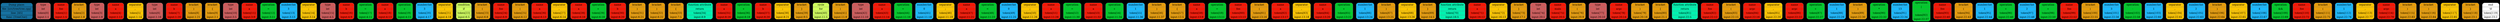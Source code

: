 digraph G{
rankdir=TB
graph [bgcolor="#000000"];
size = "100 5"
place[shape=Mrecord, style=filled, fillcolor="#1771a0", pos="0,1!",label = " { Dump place: | file: [src/tree/tree.cpp] | line: [45] | func: [TreeCtor] } "color = "#000000"];
token0[shape=Mrecord, style=filled, fillcolor="#CD5C5C",label = " { type | int |  token[0] |  input:1:1 } ", color = "#777777"];
token1[shape=Mrecord, style=filled, fillcolor="#f31807",label = " { name | foo |  token[1] |  input:1:5 } ", color = "#777777"];
token2[shape=Mrecord, style=filled, fillcolor="#e69c0c",label = " { bracket | \( |  token[2] |  input:1:8 } ", color = "#777777"];
token3[shape=Mrecord, style=filled, fillcolor="#CD5C5C",label = " { type | int |  token[3] |  input:1:9 } ", color = "#777777"];
token4[shape=Mrecord, style=filled, fillcolor="#f31807",label = " { name | a |  token[4] |  input:1:13 } ", color = "#777777"];
token5[shape=Mrecord, style=filled, fillcolor="#fdc500",label = " { separator | \, |  token[5] |  input:1:14 } ", color = "#777777"];
token6[shape=Mrecord, style=filled, fillcolor="#CD5C5C",label = " { type | int |  token[6] |  input:1:16 } ", color = "#777777"];
token7[shape=Mrecord, style=filled, fillcolor="#f31807",label = " { name | b |  token[7] |  input:1:20 } ", color = "#777777"];
token8[shape=Mrecord, style=filled, fillcolor="#e69c0c",label = " { bracket | \) |  token[8] |  input:1:21 } ", color = "#777777"];
token9[shape=Mrecord, style=filled, fillcolor="#e69c0c",label = " { bracket | \{ |  token[9] |  input:2:1 } ", color = "#777777"];
token10[shape=Mrecord, style=filled, fillcolor="#CD5C5C",label = " { type | int |  token[10] |  input:3:5 } ", color = "#777777"];
token11[shape=Mrecord, style=filled, fillcolor="#f31807",label = " { name | a |  token[11] |  input:3:9 } ", color = "#777777"];
token12[shape=Mrecord, style=filled, fillcolor="#00ca2c",label = " { operation | \= |  token[12] |  input:3:11 } ", color = "#777777"];
token13[shape=Mrecord, style=filled, fillcolor="#1cb9ff",label = " { number/int | 3 |  token[13] |  input:3:13 } ", color = "#777777"];
token14[shape=Mrecord, style=filled, fillcolor="#fdc500",label = " { separator | \; |  token[14] |  input:3:14 } ", color = "#777777"];
token15[shape=Mrecord, style=filled, fillcolor="#CD5C5C",label = " { type | int |  token[15] |  input:4:5 } ", color = "#777777"];
token16[shape=Mrecord, style=filled, fillcolor="#f31807",label = " { name | b |  token[16] |  input:4:9 } ", color = "#777777"];
token17[shape=Mrecord, style=filled, fillcolor="#00ca2c",label = " { operation | \= |  token[17] |  input:4:11 } ", color = "#777777"];
token18[shape=Mrecord, style=filled, fillcolor="#f31807",label = " { name | a |  token[18] |  input:4:13 } ", color = "#777777"];
token19[shape=Mrecord, style=filled, fillcolor="#00ca2c",label = " { operation | \+ |  token[19] |  input:4:15 } ", color = "#777777"];
token20[shape=Mrecord, style=filled, fillcolor="#1cb9ff",label = " { number/int | 3 |  token[20] |  input:4:17 } ", color = "#777777"];
token21[shape=Mrecord, style=filled, fillcolor="#fdc500",label = " { separator | \; |  token[21] |  input:4:18 } ", color = "#777777"];
token22[shape=Mrecord, style=filled, fillcolor="#CDFC5C",label = " { condition | if |  token[22] |  input:6:5 } ", color = "#777777"];
token23[shape=Mrecord, style=filled, fillcolor="#e69c0c",label = " { bracket | \( |  token[23] |  input:6:8 } ", color = "#777777"];
token24[shape=Mrecord, style=filled, fillcolor="#f31807",label = " { name | foo |  token[24] |  input:6:9 } ", color = "#777777"];
token25[shape=Mrecord, style=filled, fillcolor="#e69c0c",label = " { bracket | \( |  token[25] |  input:6:12 } ", color = "#777777"];
token26[shape=Mrecord, style=filled, fillcolor="#f31807",label = " { name | a |  token[26] |  input:6:13 } ", color = "#777777"];
token27[shape=Mrecord, style=filled, fillcolor="#fdc500",label = " { separator | \, |  token[27] |  input:6:14 } ", color = "#777777"];
token28[shape=Mrecord, style=filled, fillcolor="#f31807",label = " { name | a |  token[28] |  input:6:16 } ", color = "#777777"];
token29[shape=Mrecord, style=filled, fillcolor="#00ca2c",label = " { operation | \+ |  token[29] |  input:6:18 } ", color = "#777777"];
token30[shape=Mrecord, style=filled, fillcolor="#f31807",label = " { name | b |  token[30] |  input:6:20 } ", color = "#777777"];
token31[shape=Mrecord, style=filled, fillcolor="#e69c0c",label = " { bracket | \) |  token[31] |  input:6:21 } ", color = "#777777"];
token32[shape=Mrecord, style=filled, fillcolor="#e69c0c",label = " { bracket | \) |  token[32] |  input:6:22 } ", color = "#777777"];
token33[shape=Mrecord, style=filled, fillcolor="#e69c0c",label = " { bracket | \{ |  token[33] |  input:7:5 } ", color = "#777777"];
token34[shape=Mrecord, style=filled, fillcolor="#01f0af",label = " { function attribute | return |  token[34] |  input:8:9 } ", color = "#777777"];
token35[shape=Mrecord, style=filled, fillcolor="#f31807",label = " { name | a |  token[35] |  input:8:16 } ", color = "#777777"];
token36[shape=Mrecord, style=filled, fillcolor="#00ca2c",label = " { operation | \+ |  token[36] |  input:8:18 } ", color = "#777777"];
token37[shape=Mrecord, style=filled, fillcolor="#f31807",label = " { name | b |  token[37] |  input:8:20 } ", color = "#777777"];
token38[shape=Mrecord, style=filled, fillcolor="#fdc500",label = " { separator | \; |  token[38] |  input:8:21 } ", color = "#777777"];
token39[shape=Mrecord, style=filled, fillcolor="#e69c0c",label = " { bracket | \} |  token[39] |  input:9:5 } ", color = "#777777"];
token40[shape=Mrecord, style=filled, fillcolor="#CFFC5C",label = " { cycle | for |  token[40] |  input:11:5 } ", color = "#777777"];
token41[shape=Mrecord, style=filled, fillcolor="#e69c0c",label = " { bracket | \( |  token[41] |  input:11:9 } ", color = "#777777"];
token42[shape=Mrecord, style=filled, fillcolor="#CD5C5C",label = " { type | int |  token[42] |  input:11:10 } ", color = "#777777"];
token43[shape=Mrecord, style=filled, fillcolor="#f31807",label = " { name | a |  token[43] |  input:11:14 } ", color = "#777777"];
token44[shape=Mrecord, style=filled, fillcolor="#00ca2c",label = " { operation | \= |  token[44] |  input:11:16 } ", color = "#777777"];
token45[shape=Mrecord, style=filled, fillcolor="#1cb9ff",label = " { number/int | 0 |  token[45] |  input:11:18 } ", color = "#777777"];
token46[shape=Mrecord, style=filled, fillcolor="#fdc500",label = " { separator | \; |  token[46] |  input:11:19 } ", color = "#777777"];
token47[shape=Mrecord, style=filled, fillcolor="#f31807",label = " { name | a |  token[47] |  input:11:21 } ", color = "#777777"];
token48[shape=Mrecord, style=filled, fillcolor="#00ca2c",label = " { operation | \< |  token[48] |  input:11:23 } ", color = "#777777"];
token49[shape=Mrecord, style=filled, fillcolor="#1cb9ff",label = " { number/int | 0 |  token[49] |  input:11:25 } ", color = "#777777"];
token50[shape=Mrecord, style=filled, fillcolor="#fdc500",label = " { separator | \; |  token[50] |  input:11:26 } ", color = "#777777"];
token51[shape=Mrecord, style=filled, fillcolor="#f31807",label = " { name | a |  token[51] |  input:11:28 } ", color = "#777777"];
token52[shape=Mrecord, style=filled, fillcolor="#00ca2c",label = " { operation | \= |  token[52] |  input:11:30 } ", color = "#777777"];
token53[shape=Mrecord, style=filled, fillcolor="#f31807",label = " { name | a |  token[53] |  input:11:32 } ", color = "#777777"];
token54[shape=Mrecord, style=filled, fillcolor="#00ca2c",label = " { operation | \+ |  token[54] |  input:11:34 } ", color = "#777777"];
token55[shape=Mrecord, style=filled, fillcolor="#1cb9ff",label = " { number/int | 1 |  token[55] |  input:11:36 } ", color = "#777777"];
token56[shape=Mrecord, style=filled, fillcolor="#e69c0c",label = " { bracket | \) |  token[56] |  input:11:37 } ", color = "#777777"];
token57[shape=Mrecord, style=filled, fillcolor="#e69c0c",label = " { bracket | \{ |  token[57] |  input:12:5 } ", color = "#777777"];
token58[shape=Mrecord, style=filled, fillcolor="#f31807",label = " { name | a |  token[58] |  input:13:9 } ", color = "#777777"];
token59[shape=Mrecord, style=filled, fillcolor="#00ca2c",label = " { operation | \= |  token[59] |  input:13:11 } ", color = "#777777"];
token60[shape=Mrecord, style=filled, fillcolor="#f31807",label = " { name | foo |  token[60] |  input:13:13 } ", color = "#777777"];
token61[shape=Mrecord, style=filled, fillcolor="#e69c0c",label = " { bracket | \( |  token[61] |  input:13:16 } ", color = "#777777"];
token62[shape=Mrecord, style=filled, fillcolor="#f31807",label = " { name | a |  token[62] |  input:13:17 } ", color = "#777777"];
token63[shape=Mrecord, style=filled, fillcolor="#fdc500",label = " { separator | \, |  token[63] |  input:13:18 } ", color = "#777777"];
token64[shape=Mrecord, style=filled, fillcolor="#f31807",label = " { name | a |  token[64] |  input:13:20 } ", color = "#777777"];
token65[shape=Mrecord, style=filled, fillcolor="#00ca2c",label = " { operation | \+ |  token[65] |  input:13:22 } ", color = "#777777"];
token66[shape=Mrecord, style=filled, fillcolor="#1cb9ff",label = " { number/int | 1 |  token[66] |  input:13:24 } ", color = "#777777"];
token67[shape=Mrecord, style=filled, fillcolor="#e69c0c",label = " { bracket | \) |  token[67] |  input:13:25 } ", color = "#777777"];
token68[shape=Mrecord, style=filled, fillcolor="#fdc500",label = " { separator | \; |  token[68] |  input:13:26 } ", color = "#777777"];
token69[shape=Mrecord, style=filled, fillcolor="#e69c0c",label = " { bracket | \} |  token[69] |  input:14:5 } ", color = "#777777"];
token70[shape=Mrecord, style=filled, fillcolor="#01f0af",label = " { function attribute | return |  token[70] |  input:16:5 } ", color = "#777777"];
token71[shape=Mrecord, style=filled, fillcolor="#f31807",label = " { name | a |  token[71] |  input:16:12 } ", color = "#777777"];
token72[shape=Mrecord, style=filled, fillcolor="#fdc500",label = " { separator | \; |  token[72] |  input:16:13 } ", color = "#777777"];
token73[shape=Mrecord, style=filled, fillcolor="#e69c0c",label = " { bracket | \} |  token[73] |  input:17:1 } ", color = "#777777"];
token74[shape=Mrecord, style=filled, fillcolor="#CD5C5C",label = " { type | int |  token[74] |  input:20:1 } ", color = "#777777"];
token75[shape=Mrecord, style=filled, fillcolor="#f31807",label = " { name | main |  token[75] |  input:20:5 } ", color = "#777777"];
token76[shape=Mrecord, style=filled, fillcolor="#e69c0c",label = " { bracket | \( |  token[76] |  input:20:9 } ", color = "#777777"];
token77[shape=Mrecord, style=filled, fillcolor="#CD5C5C",label = " { type | int |  token[77] |  input:20:10 } ", color = "#777777"];
token78[shape=Mrecord, style=filled, fillcolor="#f31807",label = " { name | argc |  token[78] |  input:20:14 } ", color = "#777777"];
token79[shape=Mrecord, style=filled, fillcolor="#e69c0c",label = " { bracket | \) |  token[79] |  input:20:18 } ", color = "#777777"];
token80[shape=Mrecord, style=filled, fillcolor="#e69c0c",label = " { bracket | \{ |  token[80] |  input:21:1 } ", color = "#777777"];
token81[shape=Mrecord, style=filled, fillcolor="#01f0af",label = " { function attribute | return |  token[81] |  input:22:5 } ", color = "#777777"];
token82[shape=Mrecord, style=filled, fillcolor="#f31807",label = " { name | foo |  token[82] |  input:22:12 } ", color = "#777777"];
token83[shape=Mrecord, style=filled, fillcolor="#e69c0c",label = " { bracket | \( |  token[83] |  input:22:15 } ", color = "#777777"];
token84[shape=Mrecord, style=filled, fillcolor="#f31807",label = " { name | argc |  token[84] |  input:22:16 } ", color = "#777777"];
token85[shape=Mrecord, style=filled, fillcolor="#fdc500",label = " { separator | \, |  token[85] |  input:22:20 } ", color = "#777777"];
token86[shape=Mrecord, style=filled, fillcolor="#f31807",label = " { name | argc |  token[86] |  input:22:22 } ", color = "#777777"];
token87[shape=Mrecord, style=filled, fillcolor="#00ca2c",label = " { operation | \+ |  token[87] |  input:22:27 } ", color = "#777777"];
token88[shape=Mrecord, style=filled, fillcolor="#1cb9ff",label = " { number/int | 1 |  token[88] |  input:22:29 } ", color = "#777777"];
token89[shape=Mrecord, style=filled, fillcolor="#e69c0c",label = " { bracket | \) |  token[89] |  input:22:30 } ", color = "#777777"];
token90[shape=Mrecord, style=filled, fillcolor="#00ca2c",label = " { operation | \* |  token[90] |  input:22:32 } ", color = "#777777"];
token91[shape=Mrecord, style=filled, fillcolor="#1cb9ff",label = " { number/int | 13 |  token[91] |  input:22:34 } ", color = "#777777"];
token92[shape=Mrecord, style=filled, fillcolor="#00ca2c",label = " { operation | \|| |  token[92] |  input:22:37 } ", color = "#777777"];
token93[shape=Mrecord, style=filled, fillcolor="#f31807",label = " { name | foo |  token[93] |  input:22:40 } ", color = "#777777"];
token94[shape=Mrecord, style=filled, fillcolor="#e69c0c",label = " { bracket | \( |  token[94] |  input:22:43 } ", color = "#777777"];
token95[shape=Mrecord, style=filled, fillcolor="#1cb9ff",label = " { number/int | 1 |  token[95] |  input:22:44 } ", color = "#777777"];
token96[shape=Mrecord, style=filled, fillcolor="#00ca2c",label = " { operation | \+ |  token[96] |  input:22:46 } ", color = "#777777"];
token97[shape=Mrecord, style=filled, fillcolor="#1cb9ff",label = " { number/int | 2 |  token[97] |  input:22:48 } ", color = "#777777"];
token98[shape=Mrecord, style=filled, fillcolor="#00ca2c",label = " { operation | \+ |  token[98] |  input:22:50 } ", color = "#777777"];
token99[shape=Mrecord, style=filled, fillcolor="#f31807",label = " { name | foo |  token[99] |  input:22:52 } ", color = "#777777"];
token100[shape=Mrecord, style=filled, fillcolor="#e69c0c",label = " { bracket | \( |  token[100] |  input:22:55 } ", color = "#777777"];
token101[shape=Mrecord, style=filled, fillcolor="#1cb9ff",label = " { number/int | 3 |  token[101] |  input:22:56 } ", color = "#777777"];
token102[shape=Mrecord, style=filled, fillcolor="#00ca2c",label = " { operation | \- |  token[102] |  input:22:58 } ", color = "#777777"];
token103[shape=Mrecord, style=filled, fillcolor="#1cb9ff",label = " { number/int | 1 |  token[103] |  input:22:60 } ", color = "#777777"];
token104[shape=Mrecord, style=filled, fillcolor="#fdc500",label = " { separator | \, |  token[104] |  input:22:61 } ", color = "#777777"];
token105[shape=Mrecord, style=filled, fillcolor="#1cb9ff",label = " { number/int | 2 |  token[105] |  input:22:63 } ", color = "#777777"];
token106[shape=Mrecord, style=filled, fillcolor="#e69c0c",label = " { bracket | \) |  token[106] |  input:22:64 } ", color = "#777777"];
token107[shape=Mrecord, style=filled, fillcolor="#fdc500",label = " { separator | \, |  token[107] |  input:22:65 } ", color = "#777777"];
token108[shape=Mrecord, style=filled, fillcolor="#1cb9ff",label = " { number/int | 4 |  token[108] |  input:22:67 } ", color = "#777777"];
token109[shape=Mrecord, style=filled, fillcolor="#00ca2c",label = " { operation | \&& |  token[109] |  input:22:69 } ", color = "#777777"];
token110[shape=Mrecord, style=filled, fillcolor="#f31807",label = " { name | foo |  token[110] |  input:22:72 } ", color = "#777777"];
token111[shape=Mrecord, style=filled, fillcolor="#e69c0c",label = " { bracket | \( |  token[111] |  input:22:75 } ", color = "#777777"];
token112[shape=Mrecord, style=filled, fillcolor="#1cb9ff",label = " { number/int | 1 |  token[112] |  input:22:76 } ", color = "#777777"];
token113[shape=Mrecord, style=filled, fillcolor="#fdc500",label = " { separator | \, |  token[113] |  input:22:77 } ", color = "#777777"];
token114[shape=Mrecord, style=filled, fillcolor="#f31807",label = " { name | argc |  token[114] |  input:22:79 } ", color = "#777777"];
token115[shape=Mrecord, style=filled, fillcolor="#e69c0c",label = " { bracket | \) |  token[115] |  input:22:83 } ", color = "#777777"];
token116[shape=Mrecord, style=filled, fillcolor="#e69c0c",label = " { bracket | \) |  token[116] |  input:22:84 } ", color = "#777777"];
token117[shape=Mrecord, style=filled, fillcolor="#fdc500",label = " { separator | \; |  token[117] |  input:22:85 } ", color = "#777777"];
token118[shape=Mrecord, style=filled, fillcolor="#e69c0c",label = " { bracket | \} |  token[118] |  input:23:1 } ", color = "#777777"];
token119[shape=Mrecord, style=filled, fillcolor="#ffffff",label = " { end | \\0 |  token[119] |  input:23:2 } ", color = "#777777"];
}
